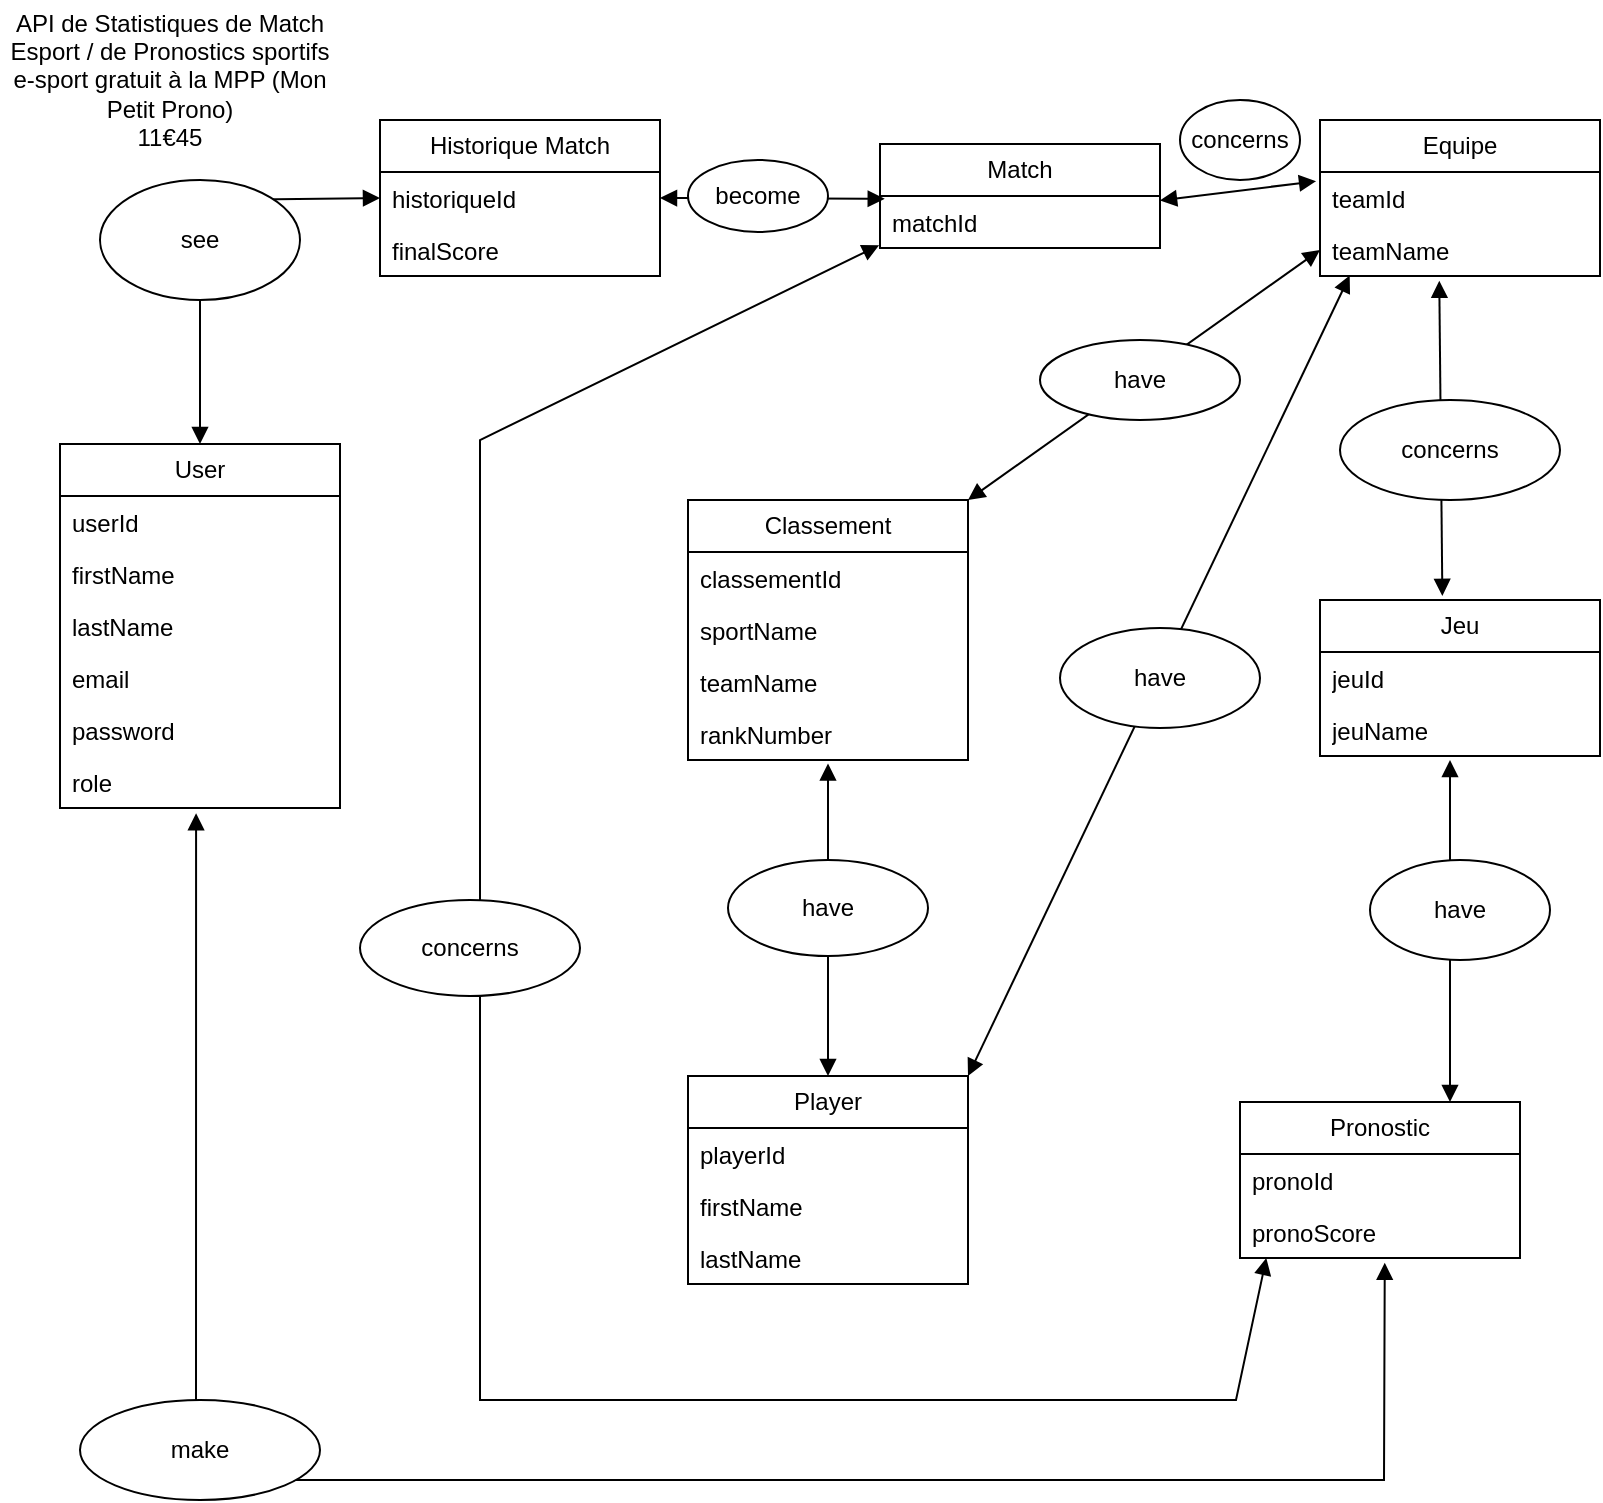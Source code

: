 <mxfile version="25.0.3">
  <diagram name="Page-1" id="5z3uFyTvS2i-2IkW8HLW">
    <mxGraphModel dx="1290" dy="1691" grid="1" gridSize="10" guides="1" tooltips="1" connect="1" arrows="1" fold="1" page="1" pageScale="1" pageWidth="827" pageHeight="1169" math="0" shadow="0">
      <root>
        <mxCell id="0" />
        <mxCell id="1" parent="0" />
        <mxCell id="lSi4QGeNBZKj2a0an09N-1" value="User" style="swimlane;fontStyle=0;childLayout=stackLayout;horizontal=1;startSize=26;fillColor=none;horizontalStack=0;resizeParent=1;resizeParentMax=0;resizeLast=0;collapsible=1;marginBottom=0;whiteSpace=wrap;html=1;" parent="1" vertex="1">
          <mxGeometry x="30" y="202" width="140" height="182" as="geometry" />
        </mxCell>
        <mxCell id="8D_o49C-jzK-6hSNuc0B-14" value="userId" style="text;strokeColor=none;fillColor=none;align=left;verticalAlign=top;spacingLeft=4;spacingRight=4;overflow=hidden;rotatable=0;points=[[0,0.5],[1,0.5]];portConstraint=eastwest;whiteSpace=wrap;html=1;" vertex="1" parent="lSi4QGeNBZKj2a0an09N-1">
          <mxGeometry y="26" width="140" height="26" as="geometry" />
        </mxCell>
        <mxCell id="lSi4QGeNBZKj2a0an09N-2" value="firstName" style="text;strokeColor=none;fillColor=none;align=left;verticalAlign=top;spacingLeft=4;spacingRight=4;overflow=hidden;rotatable=0;points=[[0,0.5],[1,0.5]];portConstraint=eastwest;whiteSpace=wrap;html=1;" parent="lSi4QGeNBZKj2a0an09N-1" vertex="1">
          <mxGeometry y="52" width="140" height="26" as="geometry" />
        </mxCell>
        <mxCell id="lSi4QGeNBZKj2a0an09N-3" value="lastName" style="text;strokeColor=none;fillColor=none;align=left;verticalAlign=top;spacingLeft=4;spacingRight=4;overflow=hidden;rotatable=0;points=[[0,0.5],[1,0.5]];portConstraint=eastwest;whiteSpace=wrap;html=1;" parent="lSi4QGeNBZKj2a0an09N-1" vertex="1">
          <mxGeometry y="78" width="140" height="26" as="geometry" />
        </mxCell>
        <mxCell id="lSi4QGeNBZKj2a0an09N-4" value="email" style="text;strokeColor=none;fillColor=none;align=left;verticalAlign=top;spacingLeft=4;spacingRight=4;overflow=hidden;rotatable=0;points=[[0,0.5],[1,0.5]];portConstraint=eastwest;whiteSpace=wrap;html=1;" parent="lSi4QGeNBZKj2a0an09N-1" vertex="1">
          <mxGeometry y="104" width="140" height="26" as="geometry" />
        </mxCell>
        <mxCell id="8D_o49C-jzK-6hSNuc0B-2" value="password" style="text;strokeColor=none;fillColor=none;align=left;verticalAlign=top;spacingLeft=4;spacingRight=4;overflow=hidden;rotatable=0;points=[[0,0.5],[1,0.5]];portConstraint=eastwest;whiteSpace=wrap;html=1;" vertex="1" parent="lSi4QGeNBZKj2a0an09N-1">
          <mxGeometry y="130" width="140" height="26" as="geometry" />
        </mxCell>
        <mxCell id="8D_o49C-jzK-6hSNuc0B-58" value="role" style="text;strokeColor=none;fillColor=none;align=left;verticalAlign=top;spacingLeft=4;spacingRight=4;overflow=hidden;rotatable=0;points=[[0,0.5],[1,0.5]];portConstraint=eastwest;whiteSpace=wrap;html=1;" vertex="1" parent="lSi4QGeNBZKj2a0an09N-1">
          <mxGeometry y="156" width="140" height="26" as="geometry" />
        </mxCell>
        <mxCell id="8D_o49C-jzK-6hSNuc0B-1" value="API de Statistiques de Match Esport / de Pronostics sportifs e-sport gratuit à la MPP (Mon Petit Prono)&lt;div&gt;11€45&lt;/div&gt;" style="text;html=1;align=center;verticalAlign=middle;whiteSpace=wrap;rounded=0;" vertex="1" parent="1">
          <mxGeometry y="-20" width="170" height="80" as="geometry" />
        </mxCell>
        <mxCell id="8D_o49C-jzK-6hSNuc0B-4" value="Historique Match" style="swimlane;fontStyle=0;childLayout=stackLayout;horizontal=1;startSize=26;fillColor=none;horizontalStack=0;resizeParent=1;resizeParentMax=0;resizeLast=0;collapsible=1;marginBottom=0;whiteSpace=wrap;html=1;" vertex="1" parent="1">
          <mxGeometry x="190" y="40" width="140" height="78" as="geometry" />
        </mxCell>
        <mxCell id="8D_o49C-jzK-6hSNuc0B-24" value="historiqueId" style="text;strokeColor=none;fillColor=none;align=left;verticalAlign=top;spacingLeft=4;spacingRight=4;overflow=hidden;rotatable=0;points=[[0,0.5],[1,0.5]];portConstraint=eastwest;whiteSpace=wrap;html=1;" vertex="1" parent="8D_o49C-jzK-6hSNuc0B-4">
          <mxGeometry y="26" width="140" height="26" as="geometry" />
        </mxCell>
        <mxCell id="8D_o49C-jzK-6hSNuc0B-6" value="finalScore" style="text;strokeColor=none;fillColor=none;align=left;verticalAlign=top;spacingLeft=4;spacingRight=4;overflow=hidden;rotatable=0;points=[[0,0.5],[1,0.5]];portConstraint=eastwest;whiteSpace=wrap;html=1;" vertex="1" parent="8D_o49C-jzK-6hSNuc0B-4">
          <mxGeometry y="52" width="140" height="26" as="geometry" />
        </mxCell>
        <mxCell id="8D_o49C-jzK-6hSNuc0B-9" value="Classement" style="swimlane;fontStyle=0;childLayout=stackLayout;horizontal=1;startSize=26;fillColor=none;horizontalStack=0;resizeParent=1;resizeParentMax=0;resizeLast=0;collapsible=1;marginBottom=0;whiteSpace=wrap;html=1;" vertex="1" parent="1">
          <mxGeometry x="344" y="230" width="140" height="130" as="geometry" />
        </mxCell>
        <mxCell id="8D_o49C-jzK-6hSNuc0B-10" value="classementId" style="text;strokeColor=none;fillColor=none;align=left;verticalAlign=top;spacingLeft=4;spacingRight=4;overflow=hidden;rotatable=0;points=[[0,0.5],[1,0.5]];portConstraint=eastwest;whiteSpace=wrap;html=1;" vertex="1" parent="8D_o49C-jzK-6hSNuc0B-9">
          <mxGeometry y="26" width="140" height="26" as="geometry" />
        </mxCell>
        <mxCell id="8D_o49C-jzK-6hSNuc0B-11" value="sportName" style="text;strokeColor=none;fillColor=none;align=left;verticalAlign=top;spacingLeft=4;spacingRight=4;overflow=hidden;rotatable=0;points=[[0,0.5],[1,0.5]];portConstraint=eastwest;whiteSpace=wrap;html=1;" vertex="1" parent="8D_o49C-jzK-6hSNuc0B-9">
          <mxGeometry y="52" width="140" height="26" as="geometry" />
        </mxCell>
        <mxCell id="8D_o49C-jzK-6hSNuc0B-22" value="teamName" style="text;strokeColor=none;fillColor=none;align=left;verticalAlign=top;spacingLeft=4;spacingRight=4;overflow=hidden;rotatable=0;points=[[0,0.5],[1,0.5]];portConstraint=eastwest;whiteSpace=wrap;html=1;" vertex="1" parent="8D_o49C-jzK-6hSNuc0B-9">
          <mxGeometry y="78" width="140" height="26" as="geometry" />
        </mxCell>
        <mxCell id="8D_o49C-jzK-6hSNuc0B-23" value="rankNumber" style="text;strokeColor=none;fillColor=none;align=left;verticalAlign=top;spacingLeft=4;spacingRight=4;overflow=hidden;rotatable=0;points=[[0,0.5],[1,0.5]];portConstraint=eastwest;whiteSpace=wrap;html=1;" vertex="1" parent="8D_o49C-jzK-6hSNuc0B-9">
          <mxGeometry y="104" width="140" height="26" as="geometry" />
        </mxCell>
        <mxCell id="8D_o49C-jzK-6hSNuc0B-15" value="Jeu" style="swimlane;fontStyle=0;childLayout=stackLayout;horizontal=1;startSize=26;fillColor=none;horizontalStack=0;resizeParent=1;resizeParentMax=0;resizeLast=0;collapsible=1;marginBottom=0;whiteSpace=wrap;html=1;" vertex="1" parent="1">
          <mxGeometry x="660" y="280" width="140" height="78" as="geometry" />
        </mxCell>
        <mxCell id="8D_o49C-jzK-6hSNuc0B-16" value="jeuId" style="text;strokeColor=none;fillColor=none;align=left;verticalAlign=top;spacingLeft=4;spacingRight=4;overflow=hidden;rotatable=0;points=[[0,0.5],[1,0.5]];portConstraint=eastwest;whiteSpace=wrap;html=1;" vertex="1" parent="8D_o49C-jzK-6hSNuc0B-15">
          <mxGeometry y="26" width="140" height="26" as="geometry" />
        </mxCell>
        <mxCell id="8D_o49C-jzK-6hSNuc0B-17" value="jeuName" style="text;strokeColor=none;fillColor=none;align=left;verticalAlign=top;spacingLeft=4;spacingRight=4;overflow=hidden;rotatable=0;points=[[0,0.5],[1,0.5]];portConstraint=eastwest;whiteSpace=wrap;html=1;" vertex="1" parent="8D_o49C-jzK-6hSNuc0B-15">
          <mxGeometry y="52" width="140" height="26" as="geometry" />
        </mxCell>
        <mxCell id="8D_o49C-jzK-6hSNuc0B-19" value="Equipe" style="swimlane;fontStyle=0;childLayout=stackLayout;horizontal=1;startSize=26;fillColor=none;horizontalStack=0;resizeParent=1;resizeParentMax=0;resizeLast=0;collapsible=1;marginBottom=0;whiteSpace=wrap;html=1;" vertex="1" parent="1">
          <mxGeometry x="660" y="40" width="140" height="78" as="geometry" />
        </mxCell>
        <mxCell id="8D_o49C-jzK-6hSNuc0B-20" value="teamId" style="text;strokeColor=none;fillColor=none;align=left;verticalAlign=top;spacingLeft=4;spacingRight=4;overflow=hidden;rotatable=0;points=[[0,0.5],[1,0.5]];portConstraint=eastwest;whiteSpace=wrap;html=1;" vertex="1" parent="8D_o49C-jzK-6hSNuc0B-19">
          <mxGeometry y="26" width="140" height="26" as="geometry" />
        </mxCell>
        <mxCell id="8D_o49C-jzK-6hSNuc0B-21" value="teamName" style="text;strokeColor=none;fillColor=none;align=left;verticalAlign=top;spacingLeft=4;spacingRight=4;overflow=hidden;rotatable=0;points=[[0,0.5],[1,0.5]];portConstraint=eastwest;whiteSpace=wrap;html=1;" vertex="1" parent="8D_o49C-jzK-6hSNuc0B-19">
          <mxGeometry y="52" width="140" height="26" as="geometry" />
        </mxCell>
        <mxCell id="8D_o49C-jzK-6hSNuc0B-25" value="Player" style="swimlane;fontStyle=0;childLayout=stackLayout;horizontal=1;startSize=26;fillColor=none;horizontalStack=0;resizeParent=1;resizeParentMax=0;resizeLast=0;collapsible=1;marginBottom=0;whiteSpace=wrap;html=1;" vertex="1" parent="1">
          <mxGeometry x="344" y="518" width="140" height="104" as="geometry" />
        </mxCell>
        <mxCell id="8D_o49C-jzK-6hSNuc0B-26" value="playerId" style="text;strokeColor=none;fillColor=none;align=left;verticalAlign=top;spacingLeft=4;spacingRight=4;overflow=hidden;rotatable=0;points=[[0,0.5],[1,0.5]];portConstraint=eastwest;whiteSpace=wrap;html=1;" vertex="1" parent="8D_o49C-jzK-6hSNuc0B-25">
          <mxGeometry y="26" width="140" height="26" as="geometry" />
        </mxCell>
        <mxCell id="8D_o49C-jzK-6hSNuc0B-27" value="firstName" style="text;strokeColor=none;fillColor=none;align=left;verticalAlign=top;spacingLeft=4;spacingRight=4;overflow=hidden;rotatable=0;points=[[0,0.5],[1,0.5]];portConstraint=eastwest;whiteSpace=wrap;html=1;" vertex="1" parent="8D_o49C-jzK-6hSNuc0B-25">
          <mxGeometry y="52" width="140" height="26" as="geometry" />
        </mxCell>
        <mxCell id="8D_o49C-jzK-6hSNuc0B-28" value="lastName" style="text;strokeColor=none;fillColor=none;align=left;verticalAlign=top;spacingLeft=4;spacingRight=4;overflow=hidden;rotatable=0;points=[[0,0.5],[1,0.5]];portConstraint=eastwest;whiteSpace=wrap;html=1;" vertex="1" parent="8D_o49C-jzK-6hSNuc0B-25">
          <mxGeometry y="78" width="140" height="26" as="geometry" />
        </mxCell>
        <mxCell id="8D_o49C-jzK-6hSNuc0B-33" value="Pronostic" style="swimlane;fontStyle=0;childLayout=stackLayout;horizontal=1;startSize=26;fillColor=none;horizontalStack=0;resizeParent=1;resizeParentMax=0;resizeLast=0;collapsible=1;marginBottom=0;whiteSpace=wrap;html=1;" vertex="1" parent="1">
          <mxGeometry x="620" y="531" width="140" height="78" as="geometry" />
        </mxCell>
        <mxCell id="8D_o49C-jzK-6hSNuc0B-34" value="pronoId" style="text;strokeColor=none;fillColor=none;align=left;verticalAlign=top;spacingLeft=4;spacingRight=4;overflow=hidden;rotatable=0;points=[[0,0.5],[1,0.5]];portConstraint=eastwest;whiteSpace=wrap;html=1;" vertex="1" parent="8D_o49C-jzK-6hSNuc0B-33">
          <mxGeometry y="26" width="140" height="26" as="geometry" />
        </mxCell>
        <mxCell id="8D_o49C-jzK-6hSNuc0B-32" value="pronoScore" style="text;strokeColor=none;fillColor=none;align=left;verticalAlign=top;spacingLeft=4;spacingRight=4;overflow=hidden;rotatable=0;points=[[0,0.5],[1,0.5]];portConstraint=eastwest;whiteSpace=wrap;html=1;" vertex="1" parent="8D_o49C-jzK-6hSNuc0B-33">
          <mxGeometry y="52" width="140" height="26" as="geometry" />
        </mxCell>
        <mxCell id="8D_o49C-jzK-6hSNuc0B-39" value="Match" style="swimlane;fontStyle=0;childLayout=stackLayout;horizontal=1;startSize=26;fillColor=none;horizontalStack=0;resizeParent=1;resizeParentMax=0;resizeLast=0;collapsible=1;marginBottom=0;whiteSpace=wrap;html=1;" vertex="1" parent="1">
          <mxGeometry x="440" y="52" width="140" height="52" as="geometry" />
        </mxCell>
        <mxCell id="8D_o49C-jzK-6hSNuc0B-40" value="matchId" style="text;strokeColor=none;fillColor=none;align=left;verticalAlign=top;spacingLeft=4;spacingRight=4;overflow=hidden;rotatable=0;points=[[0,0.5],[1,0.5]];portConstraint=eastwest;whiteSpace=wrap;html=1;" vertex="1" parent="8D_o49C-jzK-6hSNuc0B-39">
          <mxGeometry y="26" width="140" height="26" as="geometry" />
        </mxCell>
        <mxCell id="8D_o49C-jzK-6hSNuc0B-48" value="" style="endArrow=block;startArrow=block;endFill=1;startFill=1;html=1;rounded=0;exitX=0.426;exitY=1.092;exitDx=0;exitDy=0;exitPerimeter=0;entryX=0.437;entryY=-0.026;entryDx=0;entryDy=0;entryPerimeter=0;" edge="1" parent="1" source="8D_o49C-jzK-6hSNuc0B-21" target="8D_o49C-jzK-6hSNuc0B-15">
          <mxGeometry width="160" relative="1" as="geometry">
            <mxPoint x="690" y="170" as="sourcePoint" />
            <mxPoint x="850" y="170" as="targetPoint" />
          </mxGeometry>
        </mxCell>
        <mxCell id="8D_o49C-jzK-6hSNuc0B-49" value="concerns" style="ellipse;whiteSpace=wrap;html=1;" vertex="1" parent="1">
          <mxGeometry x="670" y="180" width="110" height="50" as="geometry" />
        </mxCell>
        <mxCell id="8D_o49C-jzK-6hSNuc0B-50" value="" style="endArrow=block;startArrow=block;endFill=1;startFill=1;html=1;rounded=0;exitX=0;exitY=0.5;exitDx=0;exitDy=0;entryX=0.5;entryY=0;entryDx=0;entryDy=0;" edge="1" parent="1" source="8D_o49C-jzK-6hSNuc0B-24" target="lSi4QGeNBZKj2a0an09N-1">
          <mxGeometry width="160" relative="1" as="geometry">
            <mxPoint x="230" y="130" as="sourcePoint" />
            <mxPoint x="231" y="288" as="targetPoint" />
            <Array as="points">
              <mxPoint x="100" y="80" />
            </Array>
          </mxGeometry>
        </mxCell>
        <mxCell id="8D_o49C-jzK-6hSNuc0B-51" value="see" style="ellipse;whiteSpace=wrap;html=1;" vertex="1" parent="1">
          <mxGeometry x="50" y="70" width="100" height="60" as="geometry" />
        </mxCell>
        <mxCell id="8D_o49C-jzK-6hSNuc0B-53" value="" style="endArrow=block;startArrow=block;endFill=1;startFill=1;html=1;rounded=0;exitX=0.017;exitY=0.054;exitDx=0;exitDy=0;entryX=1;entryY=0.5;entryDx=0;entryDy=0;exitPerimeter=0;" edge="1" parent="1" source="8D_o49C-jzK-6hSNuc0B-40" target="8D_o49C-jzK-6hSNuc0B-24">
          <mxGeometry width="160" relative="1" as="geometry">
            <mxPoint x="434" y="118" as="sourcePoint" />
            <mxPoint x="344" y="241" as="targetPoint" />
            <Array as="points" />
          </mxGeometry>
        </mxCell>
        <mxCell id="8D_o49C-jzK-6hSNuc0B-54" value="become" style="ellipse;whiteSpace=wrap;html=1;" vertex="1" parent="1">
          <mxGeometry x="344" y="60" width="70" height="36" as="geometry" />
        </mxCell>
        <mxCell id="8D_o49C-jzK-6hSNuc0B-55" value="concerns" style="ellipse;whiteSpace=wrap;html=1;" vertex="1" parent="1">
          <mxGeometry x="590" y="30" width="60" height="40" as="geometry" />
        </mxCell>
        <mxCell id="8D_o49C-jzK-6hSNuc0B-56" value="" style="endArrow=block;startArrow=block;endFill=1;startFill=1;html=1;rounded=0;exitX=-0.014;exitY=0.177;exitDx=0;exitDy=0;entryX=1;entryY=0.085;entryDx=0;entryDy=0;exitPerimeter=0;entryPerimeter=0;" edge="1" parent="1" source="8D_o49C-jzK-6hSNuc0B-20" target="8D_o49C-jzK-6hSNuc0B-40">
          <mxGeometry width="160" relative="1" as="geometry">
            <mxPoint x="660" y="84" as="sourcePoint" />
            <mxPoint x="558" y="96" as="targetPoint" />
            <Array as="points" />
          </mxGeometry>
        </mxCell>
        <mxCell id="8D_o49C-jzK-6hSNuc0B-59" value="" style="endArrow=block;startArrow=block;endFill=1;startFill=1;html=1;rounded=0;entryX=0.75;entryY=0;entryDx=0;entryDy=0;" edge="1" parent="1" target="8D_o49C-jzK-6hSNuc0B-33">
          <mxGeometry width="160" relative="1" as="geometry">
            <mxPoint x="725" y="360" as="sourcePoint" />
            <mxPoint x="721" y="516" as="targetPoint" />
          </mxGeometry>
        </mxCell>
        <mxCell id="8D_o49C-jzK-6hSNuc0B-60" value="" style="endArrow=block;startArrow=block;endFill=1;startFill=1;html=1;rounded=0;entryX=1;entryY=0;entryDx=0;entryDy=0;exitX=0;exitY=0.5;exitDx=0;exitDy=0;" edge="1" parent="1" source="8D_o49C-jzK-6hSNuc0B-21" target="8D_o49C-jzK-6hSNuc0B-9">
          <mxGeometry width="160" relative="1" as="geometry">
            <mxPoint x="570" y="160" as="sourcePoint" />
            <mxPoint x="570" y="331" as="targetPoint" />
          </mxGeometry>
        </mxCell>
        <mxCell id="8D_o49C-jzK-6hSNuc0B-61" value="have" style="ellipse;whiteSpace=wrap;html=1;" vertex="1" parent="1">
          <mxGeometry x="520" y="150" width="100" height="40" as="geometry" />
        </mxCell>
        <mxCell id="8D_o49C-jzK-6hSNuc0B-62" value="have" style="ellipse;whiteSpace=wrap;html=1;" vertex="1" parent="1">
          <mxGeometry x="685" y="410" width="90" height="50" as="geometry" />
        </mxCell>
        <mxCell id="8D_o49C-jzK-6hSNuc0B-63" value="" style="endArrow=block;startArrow=block;endFill=1;startFill=1;html=1;rounded=0;entryX=1;entryY=0;entryDx=0;entryDy=0;exitX=0.106;exitY=0.992;exitDx=0;exitDy=0;exitPerimeter=0;" edge="1" parent="1" source="8D_o49C-jzK-6hSNuc0B-21" target="8D_o49C-jzK-6hSNuc0B-25">
          <mxGeometry width="160" relative="1" as="geometry">
            <mxPoint x="670" y="230" as="sourcePoint" />
            <mxPoint x="494" y="355" as="targetPoint" />
          </mxGeometry>
        </mxCell>
        <mxCell id="8D_o49C-jzK-6hSNuc0B-64" value="have" style="ellipse;whiteSpace=wrap;html=1;" vertex="1" parent="1">
          <mxGeometry x="530" y="294" width="100" height="50" as="geometry" />
        </mxCell>
        <mxCell id="8D_o49C-jzK-6hSNuc0B-65" value="" style="endArrow=block;startArrow=block;endFill=1;startFill=1;html=1;rounded=0;entryX=0.5;entryY=0;entryDx=0;entryDy=0;exitX=0.5;exitY=1.069;exitDx=0;exitDy=0;exitPerimeter=0;" edge="1" parent="1" source="8D_o49C-jzK-6hSNuc0B-23" target="8D_o49C-jzK-6hSNuc0B-25">
          <mxGeometry width="160" relative="1" as="geometry">
            <mxPoint x="399.84" y="363.988" as="sourcePoint" />
            <mxPoint x="414" y="518" as="targetPoint" />
          </mxGeometry>
        </mxCell>
        <mxCell id="8D_o49C-jzK-6hSNuc0B-66" value="have" style="ellipse;whiteSpace=wrap;html=1;" vertex="1" parent="1">
          <mxGeometry x="364" y="410" width="100" height="48" as="geometry" />
        </mxCell>
        <mxCell id="8D_o49C-jzK-6hSNuc0B-67" value="" style="endArrow=block;startArrow=block;endFill=1;startFill=1;html=1;rounded=0;entryX=0.517;entryY=1.092;entryDx=0;entryDy=0;exitX=0.486;exitY=1.1;exitDx=0;exitDy=0;exitPerimeter=0;entryPerimeter=0;" edge="1" parent="1" source="8D_o49C-jzK-6hSNuc0B-58" target="8D_o49C-jzK-6hSNuc0B-32">
          <mxGeometry width="160" relative="1" as="geometry">
            <mxPoint x="311" y="330" as="sourcePoint" />
            <mxPoint x="120" y="730" as="targetPoint" />
            <Array as="points">
              <mxPoint x="98" y="720" />
              <mxPoint x="692" y="720" />
            </Array>
          </mxGeometry>
        </mxCell>
        <mxCell id="8D_o49C-jzK-6hSNuc0B-68" value="make" style="ellipse;whiteSpace=wrap;html=1;" vertex="1" parent="1">
          <mxGeometry x="40" y="680" width="120" height="50" as="geometry" />
        </mxCell>
        <mxCell id="8D_o49C-jzK-6hSNuc0B-69" value="" style="endArrow=block;startArrow=block;endFill=1;startFill=1;html=1;rounded=0;exitX=-0.003;exitY=0.946;exitDx=0;exitDy=0;entryX=0.094;entryY=1;entryDx=0;entryDy=0;exitPerimeter=0;entryPerimeter=0;" edge="1" parent="1" source="8D_o49C-jzK-6hSNuc0B-40" target="8D_o49C-jzK-6hSNuc0B-32">
          <mxGeometry width="160" relative="1" as="geometry">
            <mxPoint x="318" y="171" as="sourcePoint" />
            <mxPoint x="240" y="180" as="targetPoint" />
            <Array as="points">
              <mxPoint x="240" y="200" />
              <mxPoint x="240" y="680" />
              <mxPoint x="618" y="680" />
            </Array>
          </mxGeometry>
        </mxCell>
        <mxCell id="8D_o49C-jzK-6hSNuc0B-71" value="concerns" style="ellipse;whiteSpace=wrap;html=1;" vertex="1" parent="1">
          <mxGeometry x="180" y="430" width="110" height="48" as="geometry" />
        </mxCell>
      </root>
    </mxGraphModel>
  </diagram>
</mxfile>
